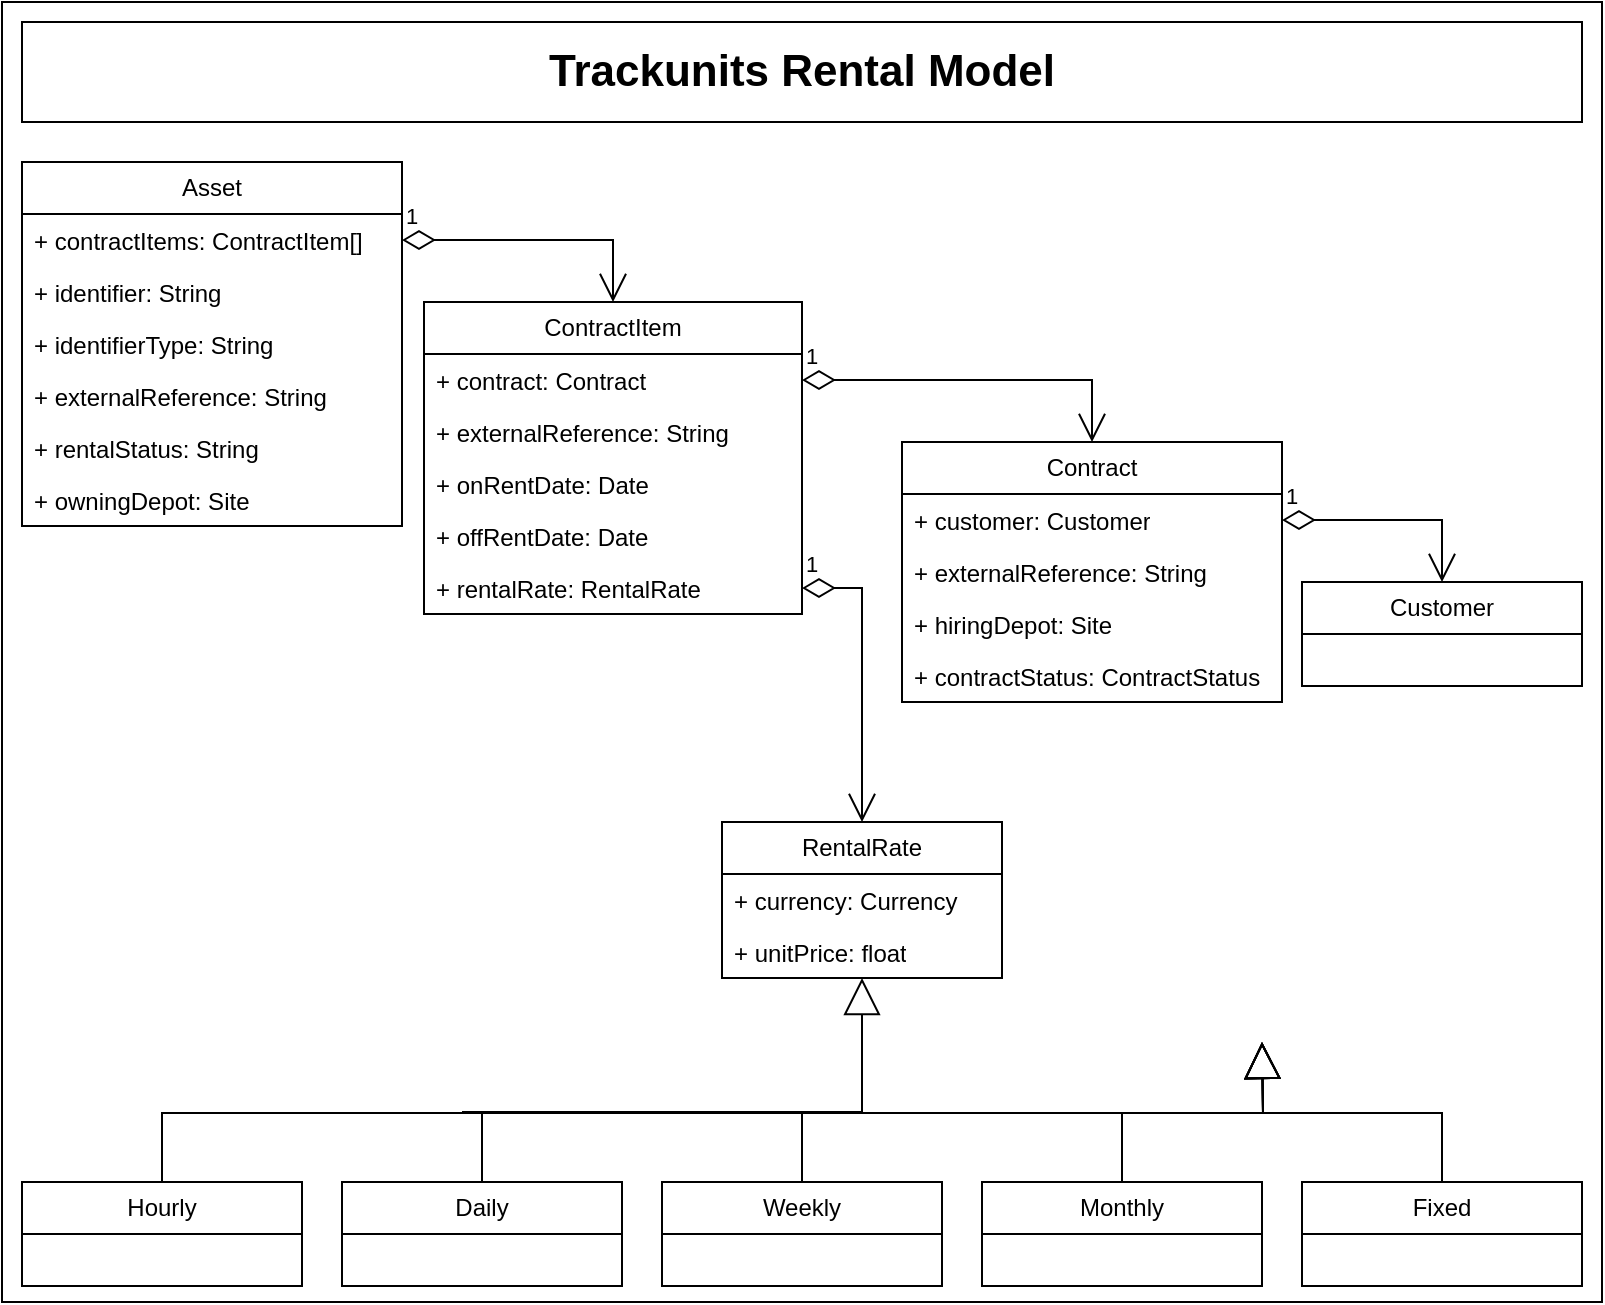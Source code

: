 <mxfile version="27.1.6">
  <diagram id="C5RBs43oDa-KdzZeNtuy" name="Page-1">
    <mxGraphModel dx="2066" dy="1162" grid="1" gridSize="10" guides="1" tooltips="1" connect="1" arrows="1" fold="1" page="1" pageScale="1" pageWidth="827" pageHeight="1169" math="0" shadow="0">
      <root>
        <mxCell id="WIyWlLk6GJQsqaUBKTNV-0" />
        <mxCell id="WIyWlLk6GJQsqaUBKTNV-1" parent="WIyWlLk6GJQsqaUBKTNV-0" />
        <mxCell id="K_wuuwvcIgGyoHaQwxV5-0" value="" style="rounded=0;whiteSpace=wrap;html=1;" parent="WIyWlLk6GJQsqaUBKTNV-1" vertex="1">
          <mxGeometry x="10" y="120" width="800" height="650" as="geometry" />
        </mxCell>
        <mxCell id="YuArVI25ETUmOtaE8a9O-0" value="Asset" style="swimlane;fontStyle=0;childLayout=stackLayout;horizontal=1;startSize=26;fillColor=none;horizontalStack=0;resizeParent=1;resizeParentMax=0;resizeLast=0;collapsible=1;marginBottom=0;whiteSpace=wrap;html=1;" parent="WIyWlLk6GJQsqaUBKTNV-1" vertex="1">
          <mxGeometry x="20" y="200" width="190" height="182" as="geometry" />
        </mxCell>
        <mxCell id="YuArVI25ETUmOtaE8a9O-3" value="+ contractItems: ContractItem[]" style="text;strokeColor=none;fillColor=none;align=left;verticalAlign=top;spacingLeft=4;spacingRight=4;overflow=hidden;rotatable=0;points=[[0,0.5],[1,0.5]];portConstraint=eastwest;whiteSpace=wrap;html=1;" parent="YuArVI25ETUmOtaE8a9O-0" vertex="1">
          <mxGeometry y="26" width="190" height="26" as="geometry" />
        </mxCell>
        <mxCell id="YuArVI25ETUmOtaE8a9O-1" value="+ identifier: String" style="text;strokeColor=none;fillColor=none;align=left;verticalAlign=top;spacingLeft=4;spacingRight=4;overflow=hidden;rotatable=0;points=[[0,0.5],[1,0.5]];portConstraint=eastwest;whiteSpace=wrap;html=1;" parent="YuArVI25ETUmOtaE8a9O-0" vertex="1">
          <mxGeometry y="52" width="190" height="26" as="geometry" />
        </mxCell>
        <mxCell id="YuArVI25ETUmOtaE8a9O-2" value="+ identifierType: String" style="text;strokeColor=none;fillColor=none;align=left;verticalAlign=top;spacingLeft=4;spacingRight=4;overflow=hidden;rotatable=0;points=[[0,0.5],[1,0.5]];portConstraint=eastwest;whiteSpace=wrap;html=1;" parent="YuArVI25ETUmOtaE8a9O-0" vertex="1">
          <mxGeometry y="78" width="190" height="26" as="geometry" />
        </mxCell>
        <mxCell id="YuArVI25ETUmOtaE8a9O-6" value="+ externalReference: String" style="text;strokeColor=none;fillColor=none;align=left;verticalAlign=top;spacingLeft=4;spacingRight=4;overflow=hidden;rotatable=0;points=[[0,0.5],[1,0.5]];portConstraint=eastwest;whiteSpace=wrap;html=1;" parent="YuArVI25ETUmOtaE8a9O-0" vertex="1">
          <mxGeometry y="104" width="190" height="26" as="geometry" />
        </mxCell>
        <mxCell id="YuArVI25ETUmOtaE8a9O-5" value="+ rentalStatus: String" style="text;strokeColor=none;fillColor=none;align=left;verticalAlign=top;spacingLeft=4;spacingRight=4;overflow=hidden;rotatable=0;points=[[0,0.5],[1,0.5]];portConstraint=eastwest;whiteSpace=wrap;html=1;" parent="YuArVI25ETUmOtaE8a9O-0" vertex="1">
          <mxGeometry y="130" width="190" height="26" as="geometry" />
        </mxCell>
        <mxCell id="YuArVI25ETUmOtaE8a9O-23" value="+ owningDepot: Site" style="text;strokeColor=none;fillColor=none;align=left;verticalAlign=top;spacingLeft=4;spacingRight=4;overflow=hidden;rotatable=0;points=[[0,0.5],[1,0.5]];portConstraint=eastwest;whiteSpace=wrap;html=1;" parent="YuArVI25ETUmOtaE8a9O-0" vertex="1">
          <mxGeometry y="156" width="190" height="26" as="geometry" />
        </mxCell>
        <mxCell id="YuArVI25ETUmOtaE8a9O-7" value="ContractItem" style="swimlane;fontStyle=0;childLayout=stackLayout;horizontal=1;startSize=26;fillColor=none;horizontalStack=0;resizeParent=1;resizeParentMax=0;resizeLast=0;collapsible=1;marginBottom=0;whiteSpace=wrap;html=1;" parent="WIyWlLk6GJQsqaUBKTNV-1" vertex="1">
          <mxGeometry x="221" y="270" width="189" height="156" as="geometry" />
        </mxCell>
        <mxCell id="YuArVI25ETUmOtaE8a9O-8" value="+ contract: Contract" style="text;strokeColor=none;fillColor=none;align=left;verticalAlign=top;spacingLeft=4;spacingRight=4;overflow=hidden;rotatable=0;points=[[0,0.5],[1,0.5]];portConstraint=eastwest;whiteSpace=wrap;html=1;" parent="YuArVI25ETUmOtaE8a9O-7" vertex="1">
          <mxGeometry y="26" width="189" height="26" as="geometry" />
        </mxCell>
        <mxCell id="YuArVI25ETUmOtaE8a9O-28" value="+ externalReference: String" style="text;strokeColor=none;fillColor=none;align=left;verticalAlign=top;spacingLeft=4;spacingRight=4;overflow=hidden;rotatable=0;points=[[0,0.5],[1,0.5]];portConstraint=eastwest;whiteSpace=wrap;html=1;" parent="YuArVI25ETUmOtaE8a9O-7" vertex="1">
          <mxGeometry y="52" width="189" height="26" as="geometry" />
        </mxCell>
        <mxCell id="YuArVI25ETUmOtaE8a9O-9" value="+ onRentDate: Date" style="text;strokeColor=none;fillColor=none;align=left;verticalAlign=top;spacingLeft=4;spacingRight=4;overflow=hidden;rotatable=0;points=[[0,0.5],[1,0.5]];portConstraint=eastwest;whiteSpace=wrap;html=1;" parent="YuArVI25ETUmOtaE8a9O-7" vertex="1">
          <mxGeometry y="78" width="189" height="26" as="geometry" />
        </mxCell>
        <mxCell id="YuArVI25ETUmOtaE8a9O-10" value="+ offRentDate: Date" style="text;strokeColor=none;fillColor=none;align=left;verticalAlign=top;spacingLeft=4;spacingRight=4;overflow=hidden;rotatable=0;points=[[0,0.5],[1,0.5]];portConstraint=eastwest;whiteSpace=wrap;html=1;" parent="YuArVI25ETUmOtaE8a9O-7" vertex="1">
          <mxGeometry y="104" width="189" height="26" as="geometry" />
        </mxCell>
        <mxCell id="oOqMO9pDq6PFpkw6nqsm-0" value="+ rentalRate: RentalRate" style="text;strokeColor=none;fillColor=none;align=left;verticalAlign=top;spacingLeft=4;spacingRight=4;overflow=hidden;rotatable=0;points=[[0,0.5],[1,0.5]];portConstraint=eastwest;whiteSpace=wrap;html=1;" vertex="1" parent="YuArVI25ETUmOtaE8a9O-7">
          <mxGeometry y="130" width="189" height="26" as="geometry" />
        </mxCell>
        <mxCell id="YuArVI25ETUmOtaE8a9O-11" value="1" style="endArrow=open;html=1;endSize=12;startArrow=diamondThin;startSize=14;startFill=0;edgeStyle=orthogonalEdgeStyle;align=left;verticalAlign=bottom;rounded=0;exitX=1;exitY=0.5;exitDx=0;exitDy=0;entryX=0.5;entryY=0;entryDx=0;entryDy=0;" parent="WIyWlLk6GJQsqaUBKTNV-1" source="YuArVI25ETUmOtaE8a9O-3" target="YuArVI25ETUmOtaE8a9O-7" edge="1">
          <mxGeometry x="-1" y="3" relative="1" as="geometry">
            <mxPoint x="270" y="330" as="sourcePoint" />
            <mxPoint x="430" y="330" as="targetPoint" />
          </mxGeometry>
        </mxCell>
        <mxCell id="YuArVI25ETUmOtaE8a9O-13" value="Contract" style="swimlane;fontStyle=0;childLayout=stackLayout;horizontal=1;startSize=26;fillColor=none;horizontalStack=0;resizeParent=1;resizeParentMax=0;resizeLast=0;collapsible=1;marginBottom=0;whiteSpace=wrap;html=1;" parent="WIyWlLk6GJQsqaUBKTNV-1" vertex="1">
          <mxGeometry x="460" y="340" width="190" height="130" as="geometry" />
        </mxCell>
        <mxCell id="YuArVI25ETUmOtaE8a9O-14" value="+ customer: Customer" style="text;strokeColor=none;fillColor=none;align=left;verticalAlign=top;spacingLeft=4;spacingRight=4;overflow=hidden;rotatable=0;points=[[0,0.5],[1,0.5]];portConstraint=eastwest;whiteSpace=wrap;html=1;" parent="YuArVI25ETUmOtaE8a9O-13" vertex="1">
          <mxGeometry y="26" width="190" height="26" as="geometry" />
        </mxCell>
        <mxCell id="YuArVI25ETUmOtaE8a9O-30" value="+ externalReference: String" style="text;strokeColor=none;fillColor=none;align=left;verticalAlign=top;spacingLeft=4;spacingRight=4;overflow=hidden;rotatable=0;points=[[0,0.5],[1,0.5]];portConstraint=eastwest;whiteSpace=wrap;html=1;" parent="YuArVI25ETUmOtaE8a9O-13" vertex="1">
          <mxGeometry y="52" width="190" height="26" as="geometry" />
        </mxCell>
        <mxCell id="YuArVI25ETUmOtaE8a9O-16" value="+ hiringDepot: Site" style="text;strokeColor=none;fillColor=none;align=left;verticalAlign=top;spacingLeft=4;spacingRight=4;overflow=hidden;rotatable=0;points=[[0,0.5],[1,0.5]];portConstraint=eastwest;whiteSpace=wrap;html=1;" parent="YuArVI25ETUmOtaE8a9O-13" vertex="1">
          <mxGeometry y="78" width="190" height="26" as="geometry" />
        </mxCell>
        <mxCell id="YuArVI25ETUmOtaE8a9O-33" value="&lt;div&gt;+ contractStatus: ContractStatus&lt;/div&gt;" style="text;strokeColor=none;fillColor=none;align=left;verticalAlign=top;spacingLeft=4;spacingRight=4;overflow=hidden;rotatable=0;points=[[0,0.5],[1,0.5]];portConstraint=eastwest;whiteSpace=wrap;html=1;" parent="YuArVI25ETUmOtaE8a9O-13" vertex="1">
          <mxGeometry y="104" width="190" height="26" as="geometry" />
        </mxCell>
        <mxCell id="YuArVI25ETUmOtaE8a9O-17" value="Customer" style="swimlane;fontStyle=0;childLayout=stackLayout;horizontal=1;startSize=26;fillColor=none;horizontalStack=0;resizeParent=1;resizeParentMax=0;resizeLast=0;collapsible=1;marginBottom=0;whiteSpace=wrap;html=1;" parent="WIyWlLk6GJQsqaUBKTNV-1" vertex="1">
          <mxGeometry x="660" y="410" width="140" height="52" as="geometry" />
        </mxCell>
        <mxCell id="YuArVI25ETUmOtaE8a9O-21" value="1" style="endArrow=open;html=1;endSize=12;startArrow=diamondThin;startSize=14;startFill=0;edgeStyle=orthogonalEdgeStyle;align=left;verticalAlign=bottom;rounded=0;exitX=1;exitY=0.5;exitDx=0;exitDy=0;entryX=0.5;entryY=0;entryDx=0;entryDy=0;" parent="WIyWlLk6GJQsqaUBKTNV-1" source="YuArVI25ETUmOtaE8a9O-14" target="YuArVI25ETUmOtaE8a9O-17" edge="1">
          <mxGeometry x="-1" y="3" relative="1" as="geometry">
            <mxPoint x="280" y="540" as="sourcePoint" />
            <mxPoint x="440" y="540" as="targetPoint" />
          </mxGeometry>
        </mxCell>
        <mxCell id="YuArVI25ETUmOtaE8a9O-22" value="1" style="endArrow=open;html=1;endSize=12;startArrow=diamondThin;startSize=14;startFill=0;edgeStyle=orthogonalEdgeStyle;align=left;verticalAlign=bottom;rounded=0;exitX=1;exitY=0.5;exitDx=0;exitDy=0;" parent="WIyWlLk6GJQsqaUBKTNV-1" source="YuArVI25ETUmOtaE8a9O-8" target="YuArVI25ETUmOtaE8a9O-13" edge="1">
          <mxGeometry x="-1" y="3" relative="1" as="geometry">
            <mxPoint x="230" y="540" as="sourcePoint" />
            <mxPoint x="390" y="540" as="targetPoint" />
          </mxGeometry>
        </mxCell>
        <mxCell id="YuArVI25ETUmOtaE8a9O-34" value="RentalRate" style="swimlane;fontStyle=0;childLayout=stackLayout;horizontal=1;startSize=26;fillColor=none;horizontalStack=0;resizeParent=1;resizeParentMax=0;resizeLast=0;collapsible=1;marginBottom=0;whiteSpace=wrap;html=1;" parent="WIyWlLk6GJQsqaUBKTNV-1" vertex="1">
          <mxGeometry x="370" y="530" width="140" height="78" as="geometry" />
        </mxCell>
        <mxCell id="YuArVI25ETUmOtaE8a9O-35" value="+ currency: Currency" style="text;strokeColor=none;fillColor=none;align=left;verticalAlign=top;spacingLeft=4;spacingRight=4;overflow=hidden;rotatable=0;points=[[0,0.5],[1,0.5]];portConstraint=eastwest;whiteSpace=wrap;html=1;" parent="YuArVI25ETUmOtaE8a9O-34" vertex="1">
          <mxGeometry y="26" width="140" height="26" as="geometry" />
        </mxCell>
        <mxCell id="YuArVI25ETUmOtaE8a9O-36" value="+ unitPrice: float" style="text;strokeColor=none;fillColor=none;align=left;verticalAlign=top;spacingLeft=4;spacingRight=4;overflow=hidden;rotatable=0;points=[[0,0.5],[1,0.5]];portConstraint=eastwest;whiteSpace=wrap;html=1;" parent="YuArVI25ETUmOtaE8a9O-34" vertex="1">
          <mxGeometry y="52" width="140" height="26" as="geometry" />
        </mxCell>
        <mxCell id="YuArVI25ETUmOtaE8a9O-38" value="1" style="endArrow=open;html=1;endSize=12;startArrow=diamondThin;startSize=14;startFill=0;edgeStyle=orthogonalEdgeStyle;align=left;verticalAlign=bottom;rounded=0;exitX=1;exitY=0.5;exitDx=0;exitDy=0;entryX=0.5;entryY=0;entryDx=0;entryDy=0;" parent="WIyWlLk6GJQsqaUBKTNV-1" source="oOqMO9pDq6PFpkw6nqsm-0" target="YuArVI25ETUmOtaE8a9O-34" edge="1">
          <mxGeometry x="-1" y="3" relative="1" as="geometry">
            <mxPoint x="610" y="431" as="sourcePoint" />
            <mxPoint x="490" y="590" as="targetPoint" />
          </mxGeometry>
        </mxCell>
        <mxCell id="YuArVI25ETUmOtaE8a9O-39" value="Daily" style="swimlane;fontStyle=0;childLayout=stackLayout;horizontal=1;startSize=26;fillColor=none;horizontalStack=0;resizeParent=1;resizeParentMax=0;resizeLast=0;collapsible=1;marginBottom=0;whiteSpace=wrap;html=1;" parent="WIyWlLk6GJQsqaUBKTNV-1" vertex="1">
          <mxGeometry x="180" y="710" width="140" height="52" as="geometry" />
        </mxCell>
        <mxCell id="YuArVI25ETUmOtaE8a9O-43" value="" style="endArrow=block;endSize=16;endFill=0;html=1;rounded=0;entryX=0.5;entryY=1;entryDx=0;entryDy=0;exitX=0.5;exitY=0;exitDx=0;exitDy=0;edgeStyle=orthogonalEdgeStyle;" parent="WIyWlLk6GJQsqaUBKTNV-1" source="YuArVI25ETUmOtaE8a9O-39" target="YuArVI25ETUmOtaE8a9O-34" edge="1">
          <mxGeometry width="160" relative="1" as="geometry">
            <mxPoint x="330" y="590" as="sourcePoint" />
            <mxPoint x="490" y="590" as="targetPoint" />
            <Array as="points">
              <mxPoint x="240" y="675" />
              <mxPoint x="640" y="675" />
            </Array>
          </mxGeometry>
        </mxCell>
        <mxCell id="YuArVI25ETUmOtaE8a9O-44" value="Monthly" style="swimlane;fontStyle=0;childLayout=stackLayout;horizontal=1;startSize=26;fillColor=none;horizontalStack=0;resizeParent=1;resizeParentMax=0;resizeLast=0;collapsible=1;marginBottom=0;whiteSpace=wrap;html=1;" parent="WIyWlLk6GJQsqaUBKTNV-1" vertex="1">
          <mxGeometry x="500" y="710" width="140" height="52" as="geometry" />
        </mxCell>
        <mxCell id="YuArVI25ETUmOtaE8a9O-45" value="" style="endArrow=block;endSize=16;endFill=0;html=1;rounded=0;exitX=0.5;exitY=0;exitDx=0;exitDy=0;edgeStyle=orthogonalEdgeStyle;" parent="WIyWlLk6GJQsqaUBKTNV-1" source="YuArVI25ETUmOtaE8a9O-44" edge="1">
          <mxGeometry width="160" relative="1" as="geometry">
            <mxPoint x="440" y="720" as="sourcePoint" />
            <mxPoint x="640" y="640" as="targetPoint" />
          </mxGeometry>
        </mxCell>
        <mxCell id="YuArVI25ETUmOtaE8a9O-46" value="Hourly" style="swimlane;fontStyle=0;childLayout=stackLayout;horizontal=1;startSize=26;fillColor=none;horizontalStack=0;resizeParent=1;resizeParentMax=0;resizeLast=0;collapsible=1;marginBottom=0;whiteSpace=wrap;html=1;" parent="WIyWlLk6GJQsqaUBKTNV-1" vertex="1">
          <mxGeometry x="20" y="710" width="140" height="52" as="geometry" />
        </mxCell>
        <mxCell id="YuArVI25ETUmOtaE8a9O-47" value="" style="endArrow=block;endSize=16;endFill=0;html=1;rounded=0;exitX=0.5;exitY=0;exitDx=0;exitDy=0;edgeStyle=orthogonalEdgeStyle;" parent="WIyWlLk6GJQsqaUBKTNV-1" source="YuArVI25ETUmOtaE8a9O-46" edge="1">
          <mxGeometry width="160" relative="1" as="geometry">
            <mxPoint x="440" y="720" as="sourcePoint" />
            <mxPoint x="640" y="640" as="targetPoint" />
          </mxGeometry>
        </mxCell>
        <mxCell id="YuArVI25ETUmOtaE8a9O-48" value="Weekly" style="swimlane;fontStyle=0;childLayout=stackLayout;horizontal=1;startSize=26;fillColor=none;horizontalStack=0;resizeParent=1;resizeParentMax=0;resizeLast=0;collapsible=1;marginBottom=0;whiteSpace=wrap;html=1;" parent="WIyWlLk6GJQsqaUBKTNV-1" vertex="1">
          <mxGeometry x="340" y="710" width="140" height="52" as="geometry" />
        </mxCell>
        <mxCell id="YuArVI25ETUmOtaE8a9O-51" value="Fixed" style="swimlane;fontStyle=0;childLayout=stackLayout;horizontal=1;startSize=26;fillColor=none;horizontalStack=0;resizeParent=1;resizeParentMax=0;resizeLast=0;collapsible=1;marginBottom=0;whiteSpace=wrap;html=1;" parent="WIyWlLk6GJQsqaUBKTNV-1" vertex="1">
          <mxGeometry x="660" y="710" width="140" height="52" as="geometry" />
        </mxCell>
        <mxCell id="YuArVI25ETUmOtaE8a9O-52" value="" style="endArrow=block;endSize=16;endFill=0;html=1;rounded=0;edgeStyle=orthogonalEdgeStyle;exitX=0.5;exitY=0;exitDx=0;exitDy=0;" parent="WIyWlLk6GJQsqaUBKTNV-1" source="YuArVI25ETUmOtaE8a9O-51" edge="1">
          <mxGeometry width="160" relative="1" as="geometry">
            <mxPoint x="90" y="720" as="sourcePoint" />
            <mxPoint x="640" y="640" as="targetPoint" />
          </mxGeometry>
        </mxCell>
        <mxCell id="YuArVI25ETUmOtaE8a9O-53" value="" style="endArrow=block;endSize=16;endFill=0;html=1;rounded=0;edgeStyle=orthogonalEdgeStyle;exitX=0.5;exitY=0;exitDx=0;exitDy=0;" parent="WIyWlLk6GJQsqaUBKTNV-1" source="YuArVI25ETUmOtaE8a9O-48" edge="1">
          <mxGeometry width="160" relative="1" as="geometry">
            <mxPoint x="730" y="720" as="sourcePoint" />
            <mxPoint x="640" y="640" as="targetPoint" />
          </mxGeometry>
        </mxCell>
        <mxCell id="YuArVI25ETUmOtaE8a9O-59" value="&lt;b&gt;&lt;font style=&quot;font-size: 22px;&quot;&gt;Trackunits Rental Model&lt;/font&gt;&lt;/b&gt;" style="rounded=0;whiteSpace=wrap;html=1;" parent="WIyWlLk6GJQsqaUBKTNV-1" vertex="1">
          <mxGeometry x="20" y="130" width="780" height="50" as="geometry" />
        </mxCell>
      </root>
    </mxGraphModel>
  </diagram>
</mxfile>
